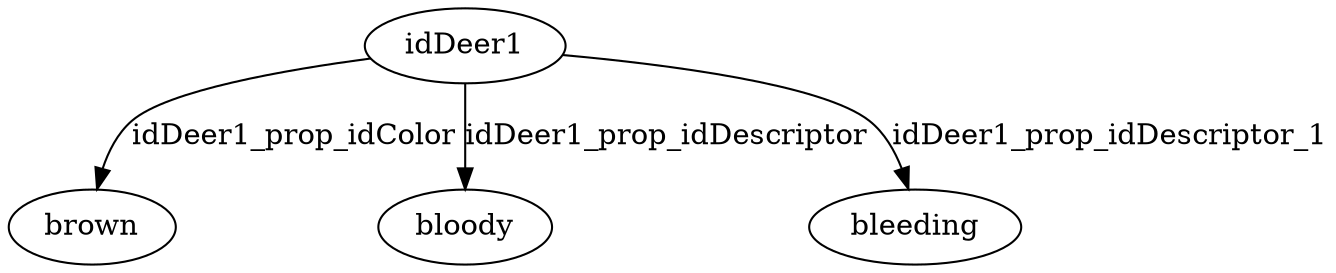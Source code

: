 strict digraph  {
idDeer1 [node_type=entity_node, root=root];
brown;
bloody;
bleeding;
idDeer1 -> brown  [edge_type=property, label=idDeer1_prop_idColor];
idDeer1 -> bloody  [edge_type=property, label=idDeer1_prop_idDescriptor];
idDeer1 -> bleeding  [edge_type=property, label=idDeer1_prop_idDescriptor_1];
}
